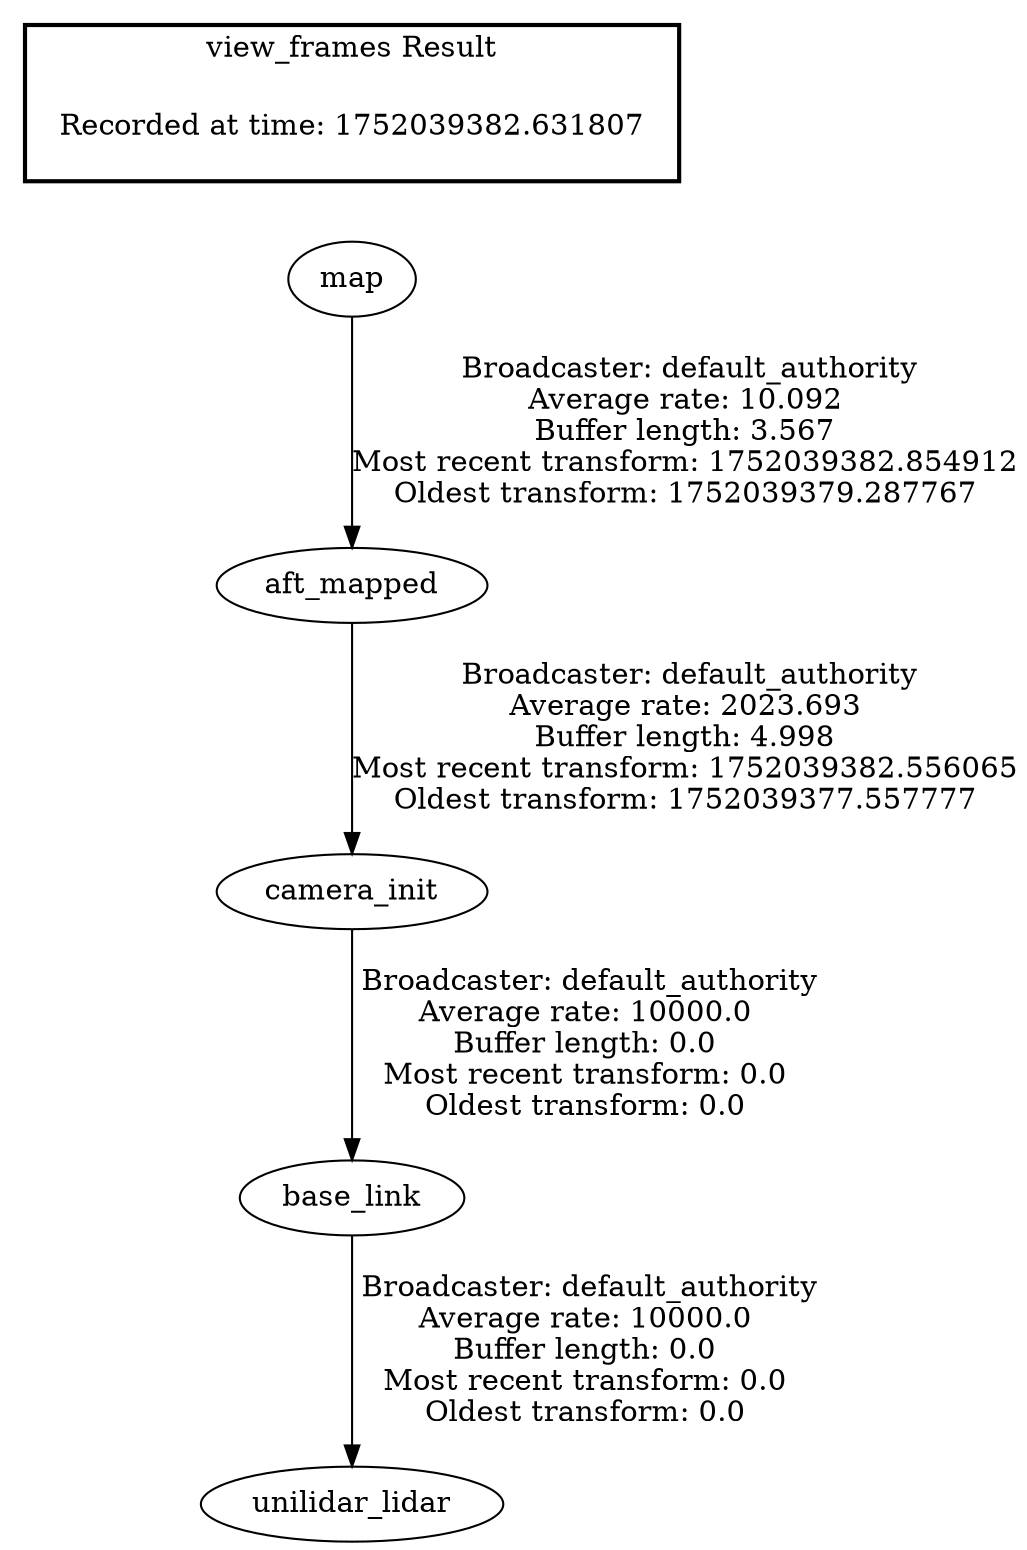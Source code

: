 digraph G {
"aft_mapped" -> "camera_init"[label=" Broadcaster: default_authority\nAverage rate: 2023.693\nBuffer length: 4.998\nMost recent transform: 1752039382.556065\nOldest transform: 1752039377.557777\n"];
"map" -> "aft_mapped"[label=" Broadcaster: default_authority\nAverage rate: 10.092\nBuffer length: 3.567\nMost recent transform: 1752039382.854912\nOldest transform: 1752039379.287767\n"];
"base_link" -> "unilidar_lidar"[label=" Broadcaster: default_authority\nAverage rate: 10000.0\nBuffer length: 0.0\nMost recent transform: 0.0\nOldest transform: 0.0\n"];
"camera_init" -> "base_link"[label=" Broadcaster: default_authority\nAverage rate: 10000.0\nBuffer length: 0.0\nMost recent transform: 0.0\nOldest transform: 0.0\n"];
edge [style=invis];
 subgraph cluster_legend { style=bold; color=black; label ="view_frames Result";
"Recorded at time: 1752039382.631807"[ shape=plaintext ] ;
}->"map";
}